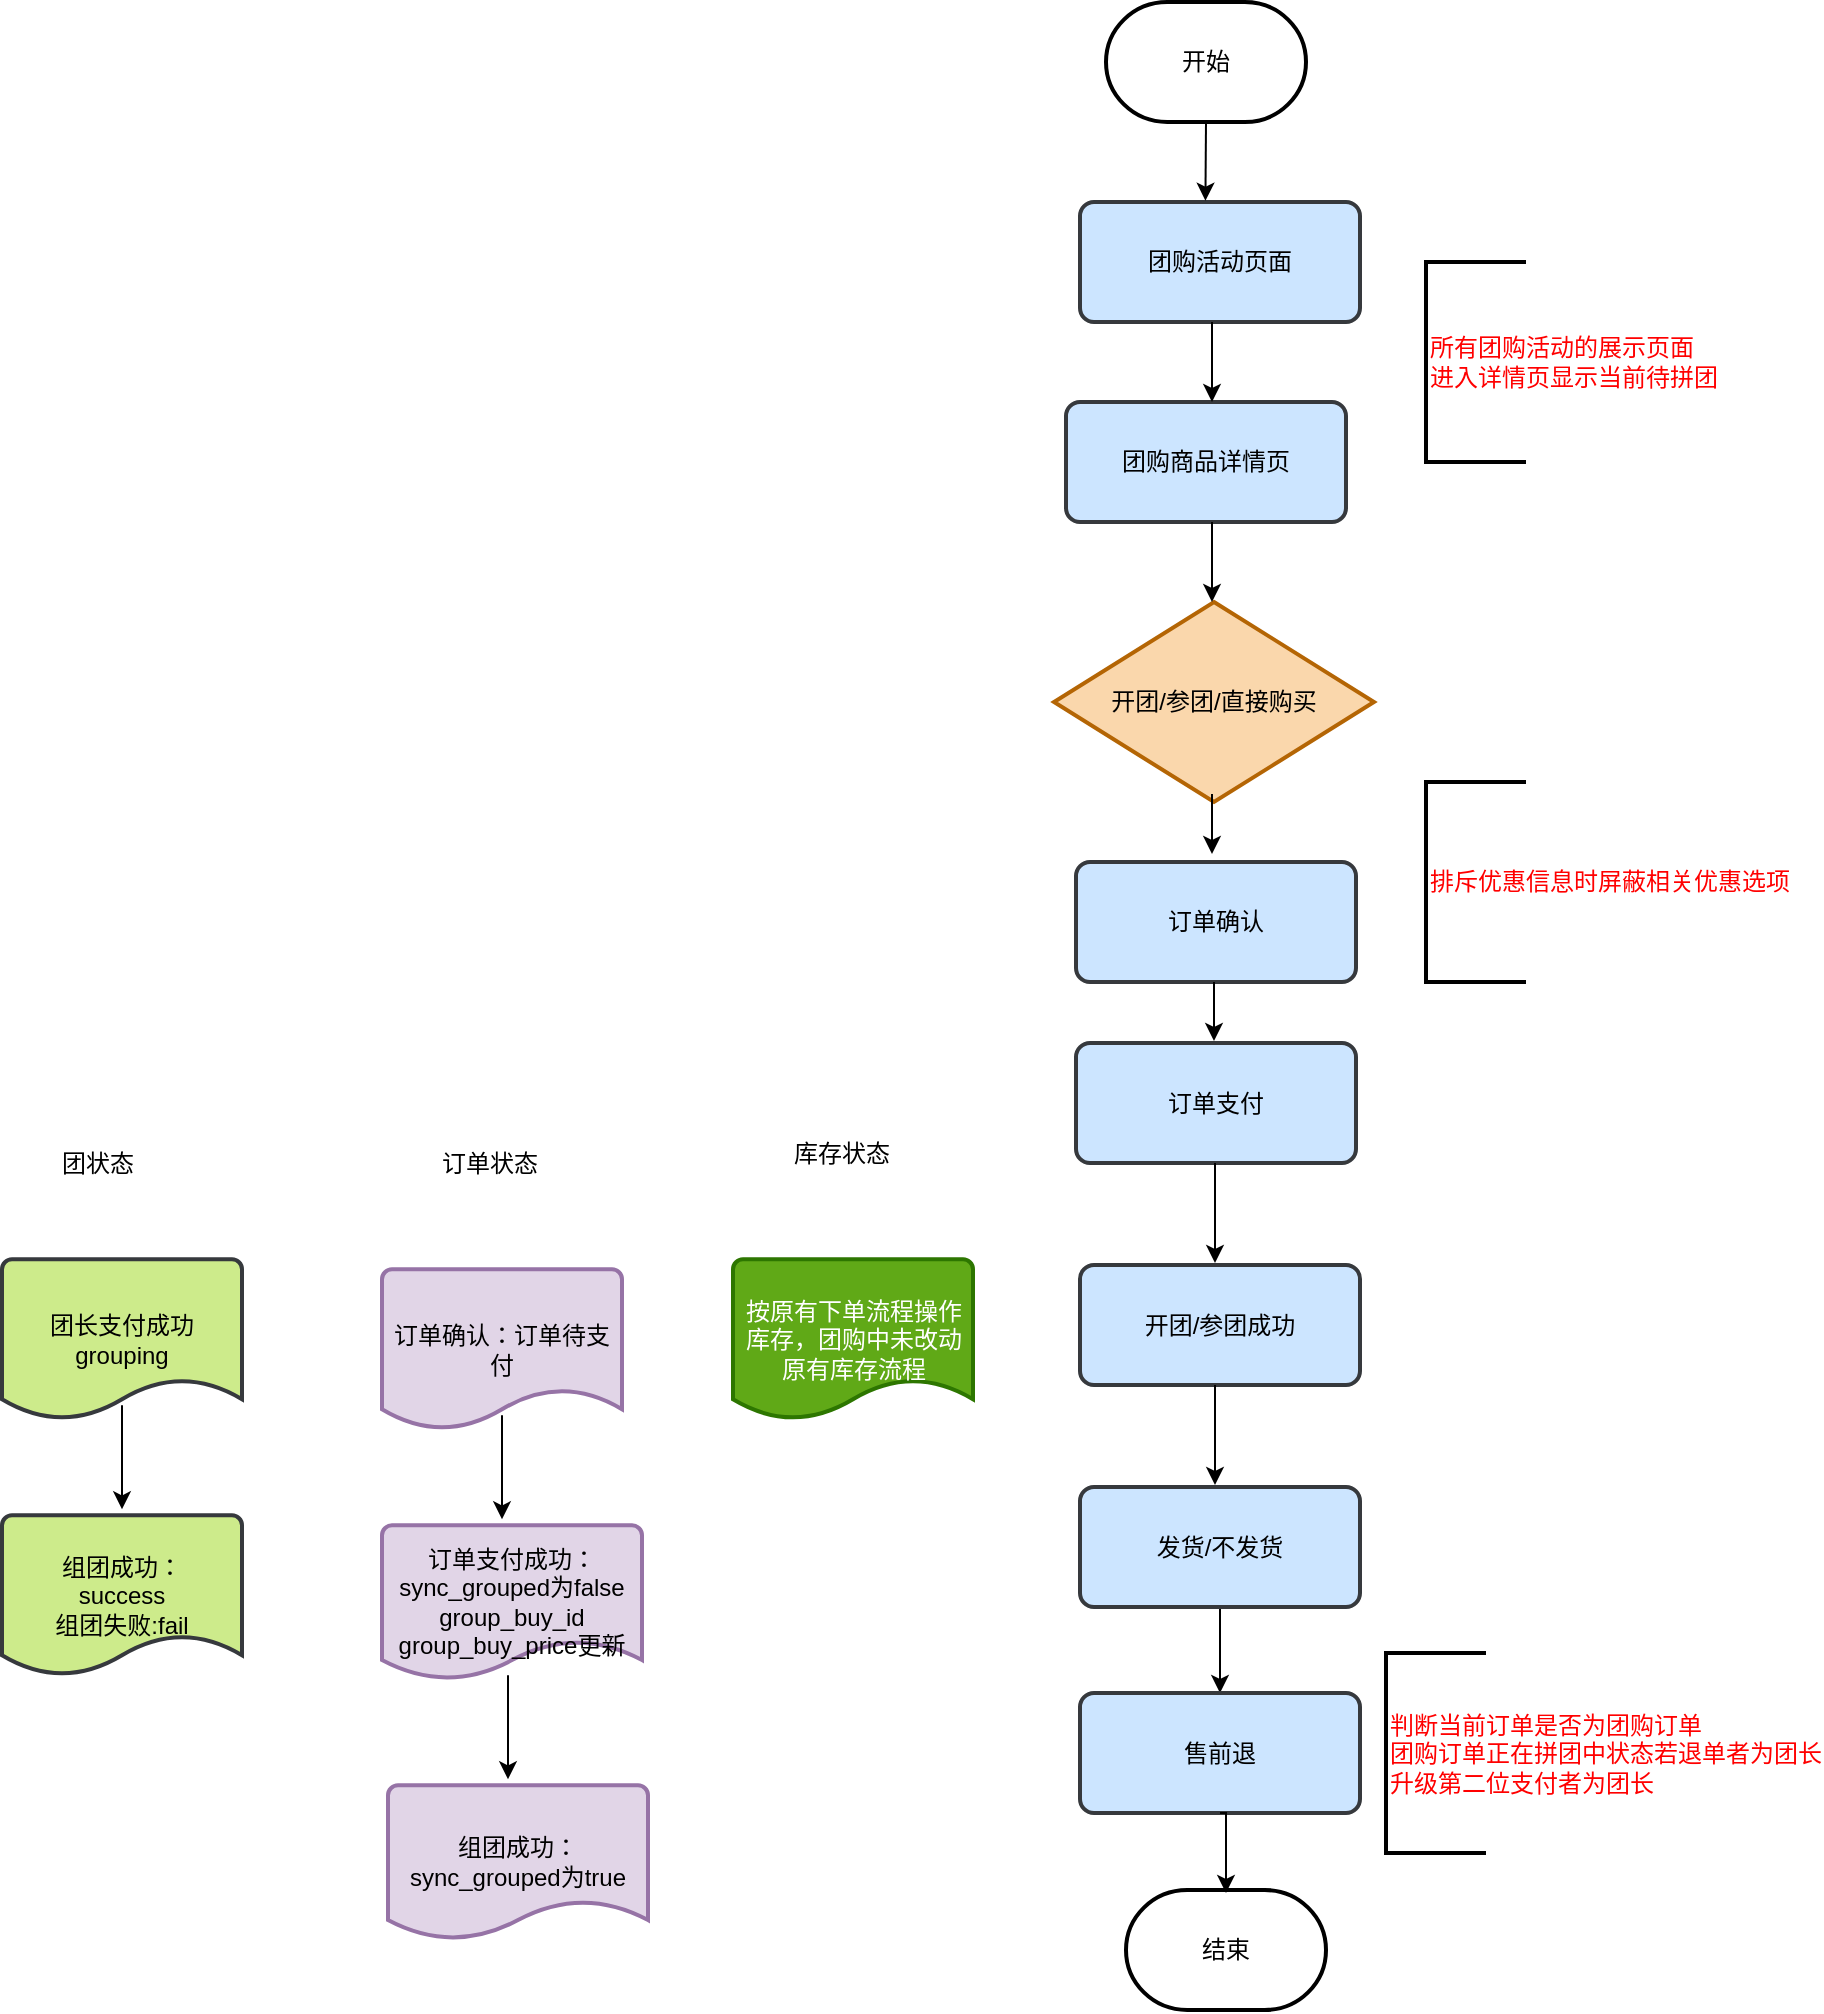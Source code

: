 <mxfile version="10.7.0" type="github"><diagram id="mFeNfZEpcLXey_KKEb4j" name="Page-1"><mxGraphModel dx="1399" dy="806" grid="1" gridSize="10" guides="1" tooltips="1" connect="1" arrows="1" fold="1" page="1" pageScale="1" pageWidth="827" pageHeight="1169" math="0" shadow="0"><root><mxCell id="0"/><mxCell id="1" parent="0"/><mxCell id="_Ee8f74nPW6MA2v6XBbb-1" value="开始" style="strokeWidth=2;html=1;shape=mxgraph.flowchart.terminator;whiteSpace=wrap;" parent="1" vertex="1"><mxGeometry x="641" y="60" width="100" height="60" as="geometry"/></mxCell><mxCell id="_Ee8f74nPW6MA2v6XBbb-3" value="团购商品详情页" style="rounded=1;whiteSpace=wrap;html=1;absoluteArcSize=1;arcSize=14;strokeWidth=2;fillColor=#cce5ff;strokeColor=#36393d;" parent="1" vertex="1"><mxGeometry x="621" y="260" width="140" height="60" as="geometry"/></mxCell><mxCell id="_Ee8f74nPW6MA2v6XBbb-4" value="团购活动页面" style="rounded=1;whiteSpace=wrap;html=1;absoluteArcSize=1;arcSize=14;strokeWidth=2;fillColor=#cce5ff;strokeColor=#36393d;" parent="1" vertex="1"><mxGeometry x="628" y="160" width="140" height="60" as="geometry"/></mxCell><mxCell id="_Ee8f74nPW6MA2v6XBbb-7" value="开团/参团/直接购买" style="strokeWidth=2;html=1;shape=mxgraph.flowchart.decision;whiteSpace=wrap;fillColor=#fad7ac;strokeColor=#b46504;" parent="1" vertex="1"><mxGeometry x="615" y="360" width="160" height="100" as="geometry"/></mxCell><mxCell id="_Ee8f74nPW6MA2v6XBbb-8" value="订单确认" style="rounded=1;whiteSpace=wrap;html=1;absoluteArcSize=1;arcSize=14;strokeWidth=2;fillColor=#cce5ff;strokeColor=#36393d;" parent="1" vertex="1"><mxGeometry x="626" y="490" width="140" height="60" as="geometry"/></mxCell><mxCell id="_Ee8f74nPW6MA2v6XBbb-9" value="订单支付" style="rounded=1;whiteSpace=wrap;html=1;absoluteArcSize=1;arcSize=14;strokeWidth=2;fillColor=#cce5ff;strokeColor=#36393d;" parent="1" vertex="1"><mxGeometry x="626" y="580.5" width="140" height="60" as="geometry"/></mxCell><mxCell id="_Ee8f74nPW6MA2v6XBbb-10" value="开团/参团成功" style="rounded=1;whiteSpace=wrap;html=1;absoluteArcSize=1;arcSize=14;strokeWidth=2;fillColor=#cce5ff;strokeColor=#36393d;" parent="1" vertex="1"><mxGeometry x="628" y="691.5" width="140" height="60" as="geometry"/></mxCell><mxCell id="_Ee8f74nPW6MA2v6XBbb-25" value="" style="edgeStyle=orthogonalEdgeStyle;rounded=0;orthogonalLoop=1;jettySize=auto;html=1;" parent="1" source="_Ee8f74nPW6MA2v6XBbb-11" target="_Ee8f74nPW6MA2v6XBbb-24" edge="1"><mxGeometry relative="1" as="geometry"/></mxCell><mxCell id="_Ee8f74nPW6MA2v6XBbb-11" value="发货/不发货" style="rounded=1;whiteSpace=wrap;html=1;absoluteArcSize=1;arcSize=14;strokeWidth=2;fillColor=#cce5ff;strokeColor=#36393d;" parent="1" vertex="1"><mxGeometry x="628" y="802.5" width="140" height="60" as="geometry"/></mxCell><mxCell id="_Ee8f74nPW6MA2v6XBbb-24" value="售前退" style="rounded=1;whiteSpace=wrap;html=1;absoluteArcSize=1;arcSize=14;strokeWidth=2;fillColor=#cce5ff;strokeColor=#36393d;" parent="1" vertex="1"><mxGeometry x="628" y="905.5" width="140" height="60" as="geometry"/></mxCell><mxCell id="_Ee8f74nPW6MA2v6XBbb-12" value="&lt;font color=&quot;#ff0000&quot;&gt;所有团购活动的展示页面&lt;br&gt;进入详情页显示当前待拼团&lt;/font&gt;&lt;br&gt;" style="strokeWidth=2;html=1;shape=mxgraph.flowchart.annotation_1;align=left;pointerEvents=1" parent="1" vertex="1"><mxGeometry x="801" y="190" width="50" height="100" as="geometry"/></mxCell><mxCell id="_Ee8f74nPW6MA2v6XBbb-13" value="&lt;font color=&quot;#ff0000&quot;&gt;排斥优惠信息时屏蔽相关优惠选项&lt;/font&gt;" style="strokeWidth=2;html=1;shape=mxgraph.flowchart.annotation_1;align=left;pointerEvents=1" parent="1" vertex="1"><mxGeometry x="801" y="450" width="50" height="100" as="geometry"/></mxCell><mxCell id="_Ee8f74nPW6MA2v6XBbb-14" value="" style="endArrow=classic;html=1;exitX=0.5;exitY=1;exitDx=0;exitDy=0;exitPerimeter=0;entryX=0.448;entryY=-0.011;entryDx=0;entryDy=0;entryPerimeter=0;" parent="1" source="_Ee8f74nPW6MA2v6XBbb-1" target="_Ee8f74nPW6MA2v6XBbb-4" edge="1"><mxGeometry width="50" height="50" relative="1" as="geometry"><mxPoint x="671" y="140" as="sourcePoint"/><mxPoint x="721" y="90" as="targetPoint"/></mxGeometry></mxCell><mxCell id="_Ee8f74nPW6MA2v6XBbb-15" value="" style="endArrow=classic;html=1;entryX=0.448;entryY=-0.011;entryDx=0;entryDy=0;entryPerimeter=0;" parent="1" edge="1"><mxGeometry width="50" height="50" relative="1" as="geometry"><mxPoint x="694" y="220" as="sourcePoint"/><mxPoint x="694" y="260" as="targetPoint"/></mxGeometry></mxCell><mxCell id="_Ee8f74nPW6MA2v6XBbb-16" value="" style="endArrow=classic;html=1;" parent="1" edge="1"><mxGeometry width="50" height="50" relative="1" as="geometry"><mxPoint x="694" y="320" as="sourcePoint"/><mxPoint x="694" y="360" as="targetPoint"/></mxGeometry></mxCell><mxCell id="_Ee8f74nPW6MA2v6XBbb-18" value="" style="endArrow=classic;html=1;" parent="1" edge="1"><mxGeometry width="50" height="50" relative="1" as="geometry"><mxPoint x="694" y="456" as="sourcePoint"/><mxPoint x="694" y="486" as="targetPoint"/></mxGeometry></mxCell><mxCell id="_Ee8f74nPW6MA2v6XBbb-20" value="" style="endArrow=classic;html=1;entryX=0.448;entryY=-0.011;entryDx=0;entryDy=0;entryPerimeter=0;" parent="1" edge="1"><mxGeometry width="50" height="50" relative="1" as="geometry"><mxPoint x="695" y="550" as="sourcePoint"/><mxPoint x="695" y="579.5" as="targetPoint"/></mxGeometry></mxCell><mxCell id="_Ee8f74nPW6MA2v6XBbb-22" value="" style="endArrow=classic;html=1;entryX=0.448;entryY=-0.011;entryDx=0;entryDy=0;entryPerimeter=0;" parent="1" edge="1"><mxGeometry width="50" height="50" relative="1" as="geometry"><mxPoint x="695.5" y="640.5" as="sourcePoint"/><mxPoint x="695.5" y="690.5" as="targetPoint"/></mxGeometry></mxCell><mxCell id="_Ee8f74nPW6MA2v6XBbb-23" value="" style="endArrow=classic;html=1;entryX=0.448;entryY=-0.011;entryDx=0;entryDy=0;entryPerimeter=0;" parent="1" edge="1"><mxGeometry width="50" height="50" relative="1" as="geometry"><mxPoint x="695.5" y="751.5" as="sourcePoint"/><mxPoint x="695.5" y="801.5" as="targetPoint"/></mxGeometry></mxCell><mxCell id="_Ee8f74nPW6MA2v6XBbb-26" value="结束" style="strokeWidth=2;html=1;shape=mxgraph.flowchart.terminator;whiteSpace=wrap;" parent="1" vertex="1"><mxGeometry x="651" y="1004" width="100" height="60" as="geometry"/></mxCell><mxCell id="_Ee8f74nPW6MA2v6XBbb-27" value="" style="edgeStyle=orthogonalEdgeStyle;rounded=0;orthogonalLoop=1;jettySize=auto;html=1;exitX=0.5;exitY=1;exitDx=0;exitDy=0;" parent="1" source="_Ee8f74nPW6MA2v6XBbb-24" edge="1"><mxGeometry relative="1" as="geometry"><mxPoint x="701" y="974" as="sourcePoint"/><mxPoint x="701" y="1005.5" as="targetPoint"/><Array as="points"><mxPoint x="701" y="965.5"/></Array></mxGeometry></mxCell><mxCell id="_Ee8f74nPW6MA2v6XBbb-28" value="&lt;font color=&quot;#ff0000&quot;&gt;判断当前订单是否为团购订单&lt;br&gt;团购订单正在拼团中状态若退单者为团长&lt;br&gt;升级第二位支付者为团长&lt;/font&gt;&lt;br&gt;" style="strokeWidth=2;html=1;shape=mxgraph.flowchart.annotation_1;align=left;pointerEvents=1" parent="1" vertex="1"><mxGeometry x="781" y="885.5" width="50" height="100" as="geometry"/></mxCell><mxCell id="_Ee8f74nPW6MA2v6XBbb-29" value="团状态&lt;br&gt;" style="text;html=1;resizable=0;points=[];autosize=1;align=left;verticalAlign=top;spacingTop=-4;" parent="1" vertex="1"><mxGeometry x="117" y="630.667" width="60" height="10" as="geometry"/></mxCell><mxCell id="_Ee8f74nPW6MA2v6XBbb-30" value="团长支付成功&lt;br&gt;grouping&lt;br&gt;" style="strokeWidth=2;html=1;shape=mxgraph.flowchart.document2;whiteSpace=wrap;size=0.25;fillColor=#cdeb8b;strokeColor=#36393d;" parent="1" vertex="1"><mxGeometry x="89" y="688.667" width="120" height="80" as="geometry"/></mxCell><mxCell id="_Ee8f74nPW6MA2v6XBbb-31" value="组团成功：&lt;br&gt;success&lt;br&gt;组团失败:fail&lt;br&gt;" style="strokeWidth=2;html=1;shape=mxgraph.flowchart.document2;whiteSpace=wrap;size=0.25;fillColor=#cdeb8b;strokeColor=#36393d;" parent="1" vertex="1"><mxGeometry x="89" y="816.667" width="120" height="80" as="geometry"/></mxCell><mxCell id="_Ee8f74nPW6MA2v6XBbb-32" value="" style="edgeStyle=orthogonalEdgeStyle;rounded=0;orthogonalLoop=1;jettySize=auto;html=1;" parent="1" edge="1"><mxGeometry relative="1" as="geometry"><mxPoint x="149" y="761.667" as="sourcePoint"/><mxPoint x="149" y="813.667" as="targetPoint"/><Array as="points"><mxPoint x="149" y="761.667"/></Array></mxGeometry></mxCell><mxCell id="_Ee8f74nPW6MA2v6XBbb-38" value="订单状态" style="text;html=1;resizable=0;points=[];autosize=1;align=left;verticalAlign=top;spacingTop=-4;" parent="1" vertex="1"><mxGeometry x="307" y="630.667" width="80" height="10" as="geometry"/></mxCell><mxCell id="_Ee8f74nPW6MA2v6XBbb-39" value="订单确认：订单待支付" style="strokeWidth=2;html=1;shape=mxgraph.flowchart.document2;whiteSpace=wrap;size=0.25;fillColor=#e1d5e7;strokeColor=#9673a6;" parent="1" vertex="1"><mxGeometry x="279" y="693.667" width="120" height="80" as="geometry"/></mxCell><mxCell id="_Ee8f74nPW6MA2v6XBbb-40" value="订单支付成功：sync_grouped为false&lt;br&gt;group_buy_id&lt;br&gt;group_buy_price更新&lt;br&gt;" style="strokeWidth=2;html=1;shape=mxgraph.flowchart.document2;whiteSpace=wrap;size=0.25;fillColor=#e1d5e7;strokeColor=#9673a6;" parent="1" vertex="1"><mxGeometry x="279" y="821.667" width="130" height="77" as="geometry"/></mxCell><mxCell id="_Ee8f74nPW6MA2v6XBbb-41" value="" style="edgeStyle=orthogonalEdgeStyle;rounded=0;orthogonalLoop=1;jettySize=auto;html=1;" parent="1" edge="1"><mxGeometry relative="1" as="geometry"><mxPoint x="339" y="766.667" as="sourcePoint"/><mxPoint x="339" y="818.667" as="targetPoint"/><Array as="points"><mxPoint x="339" y="766.667"/></Array></mxGeometry></mxCell><mxCell id="_Ee8f74nPW6MA2v6XBbb-42" value="组团成功：&lt;br&gt;sync_grouped为true&lt;br&gt;" style="strokeWidth=2;html=1;shape=mxgraph.flowchart.document2;whiteSpace=wrap;size=0.25;fillColor=#e1d5e7;strokeColor=#9673a6;" parent="1" vertex="1"><mxGeometry x="282" y="951.667" width="130" height="77" as="geometry"/></mxCell><mxCell id="_Ee8f74nPW6MA2v6XBbb-43" value="" style="edgeStyle=orthogonalEdgeStyle;rounded=0;orthogonalLoop=1;jettySize=auto;html=1;" parent="1" edge="1"><mxGeometry relative="1" as="geometry"><mxPoint x="342" y="896.667" as="sourcePoint"/><mxPoint x="342" y="948.667" as="targetPoint"/><Array as="points"><mxPoint x="342" y="896.667"/></Array></mxGeometry></mxCell><mxCell id="_Ee8f74nPW6MA2v6XBbb-44" value="库存状态" style="text;html=1;resizable=0;points=[];autosize=1;align=left;verticalAlign=top;spacingTop=-4;" parent="1" vertex="1"><mxGeometry x="482.5" y="625.667" width="80" height="10" as="geometry"/></mxCell><mxCell id="_Ee8f74nPW6MA2v6XBbb-45" value="按原有下单流程操作库存，团购中未改动原有库存流程" style="strokeWidth=2;html=1;shape=mxgraph.flowchart.document2;whiteSpace=wrap;size=0.25;fillColor=#60a917;strokeColor=#2D7600;fontColor=#ffffff;" parent="1" vertex="1"><mxGeometry x="454.5" y="688.667" width="120" height="80" as="geometry"/></mxCell></root></mxGraphModel></diagram></mxfile>